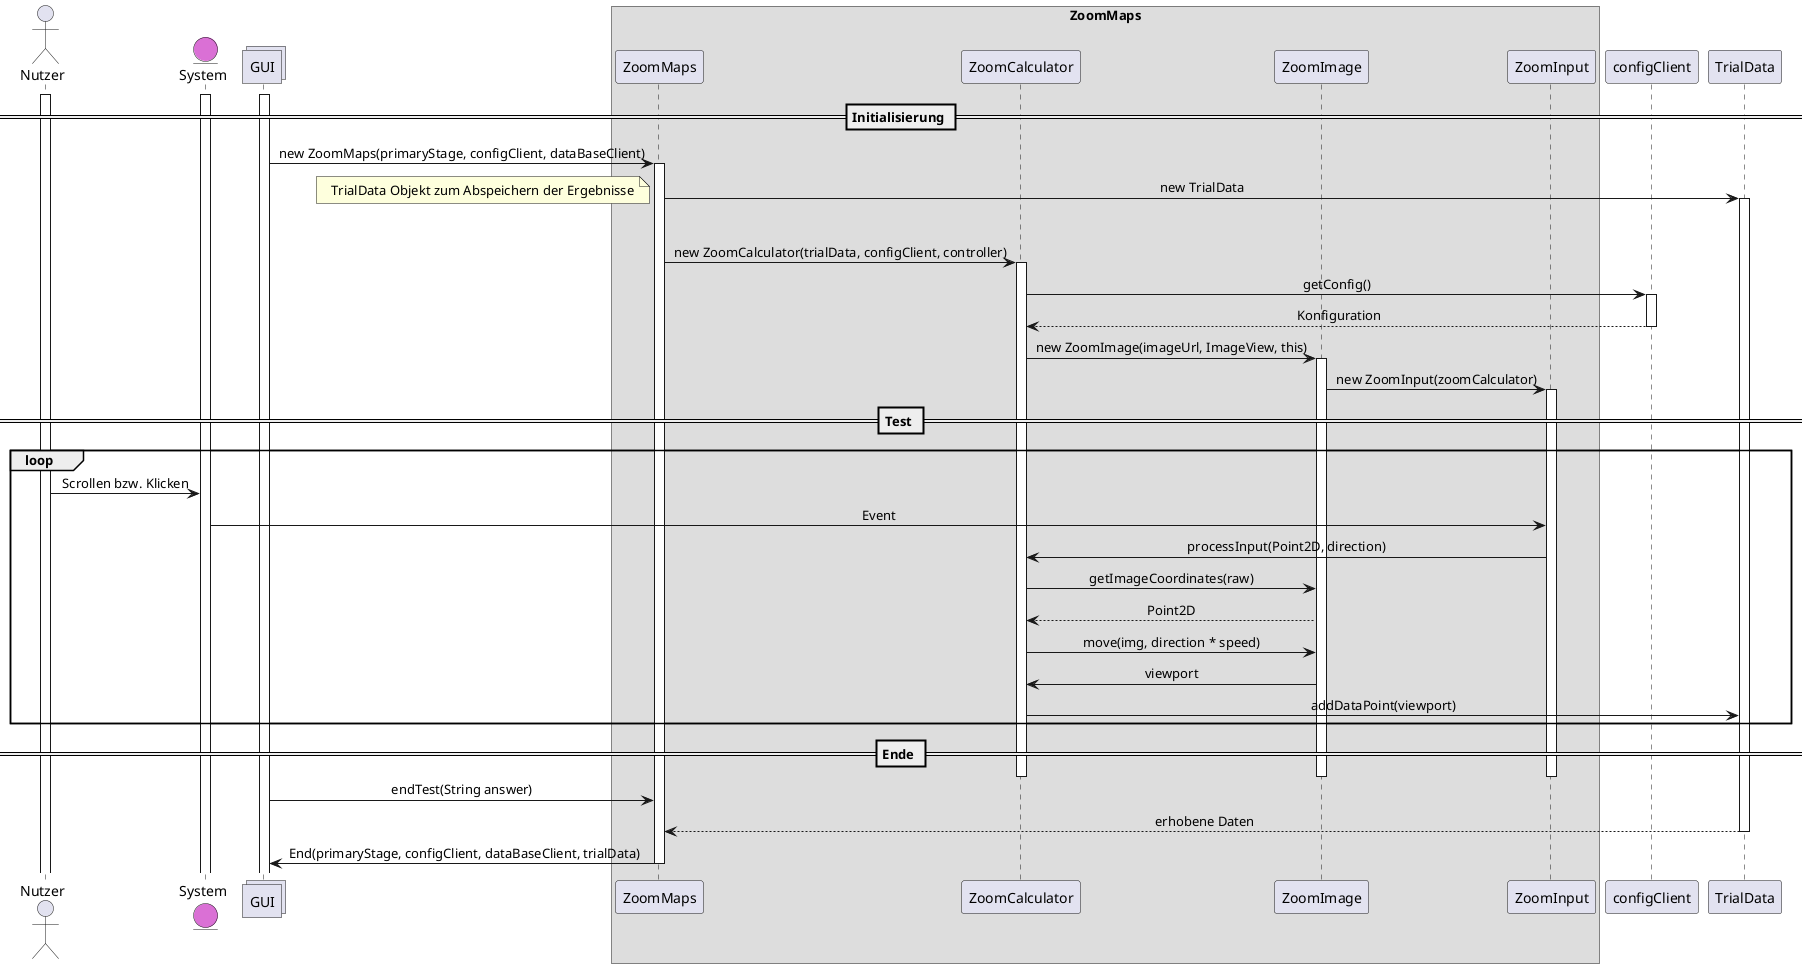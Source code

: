 @startuml zoommaps
skinparam defaultTextAlignment center

actor       Nutzer          as n
entity      System          as s    #DA70D5
collections GUI             as g

box ZoomMaps

participant ZoomMaps        as zm
participant ZoomCalculator  as zc
participant ZoomImage       as zb
participant ZoomInput       as zi
end box

participant configClient    as c
participant TrialData       as td

activate n
activate s
activate g

== Initialisierung ==
g -> zm : new ZoomMaps(primaryStage, configClient, dataBaseClient)
activate zm

zm -> td : new TrialData
activate td
note left: TrialData Objekt zum Abspeichern der Ergebnisse
deactivate c

zm -> zc : new ZoomCalculator(trialData, configClient, controller)
activate zc
zc -> c : getConfig()
activate c
c --> zc : Konfiguration
deactivate c
zc -> zb : new ZoomImage(imageUrl, ImageView, this)
activate zb
zb -> zi : new ZoomInput(zoomCalculator)
activate zi

== Test ==
loop
    n -> s : Scrollen bzw. Klicken
    s -> zi : Event
    zi -> zc : processInput(Point2D, direction)
    zc -> zb : getImageCoordinates(raw)
    zb --> zc : Point2D
    zc -> zb : move(img, direction * speed)
    zb -> zc : viewport
    zc -> td : addDataPoint(viewport)

end

== Ende ==
deactivate zb
deactivate zi
deactivate zc
g -> zm : endTest(String answer)
td --> zm : erhobene Daten
deactivate td
zm -> g : End(primaryStage, configClient, dataBaseClient, trialData)
deactivate zm

@enduml
